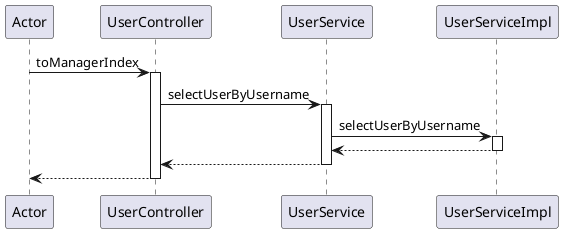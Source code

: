 @startuml
participant Actor
Actor -> UserController : toManagerIndex
activate UserController
UserController -> UserService : selectUserByUsername
activate UserService
UserService -> UserServiceImpl : selectUserByUsername
activate UserServiceImpl
UserServiceImpl --> UserService
deactivate UserServiceImpl
UserService --> UserController
deactivate UserService
return
@enduml